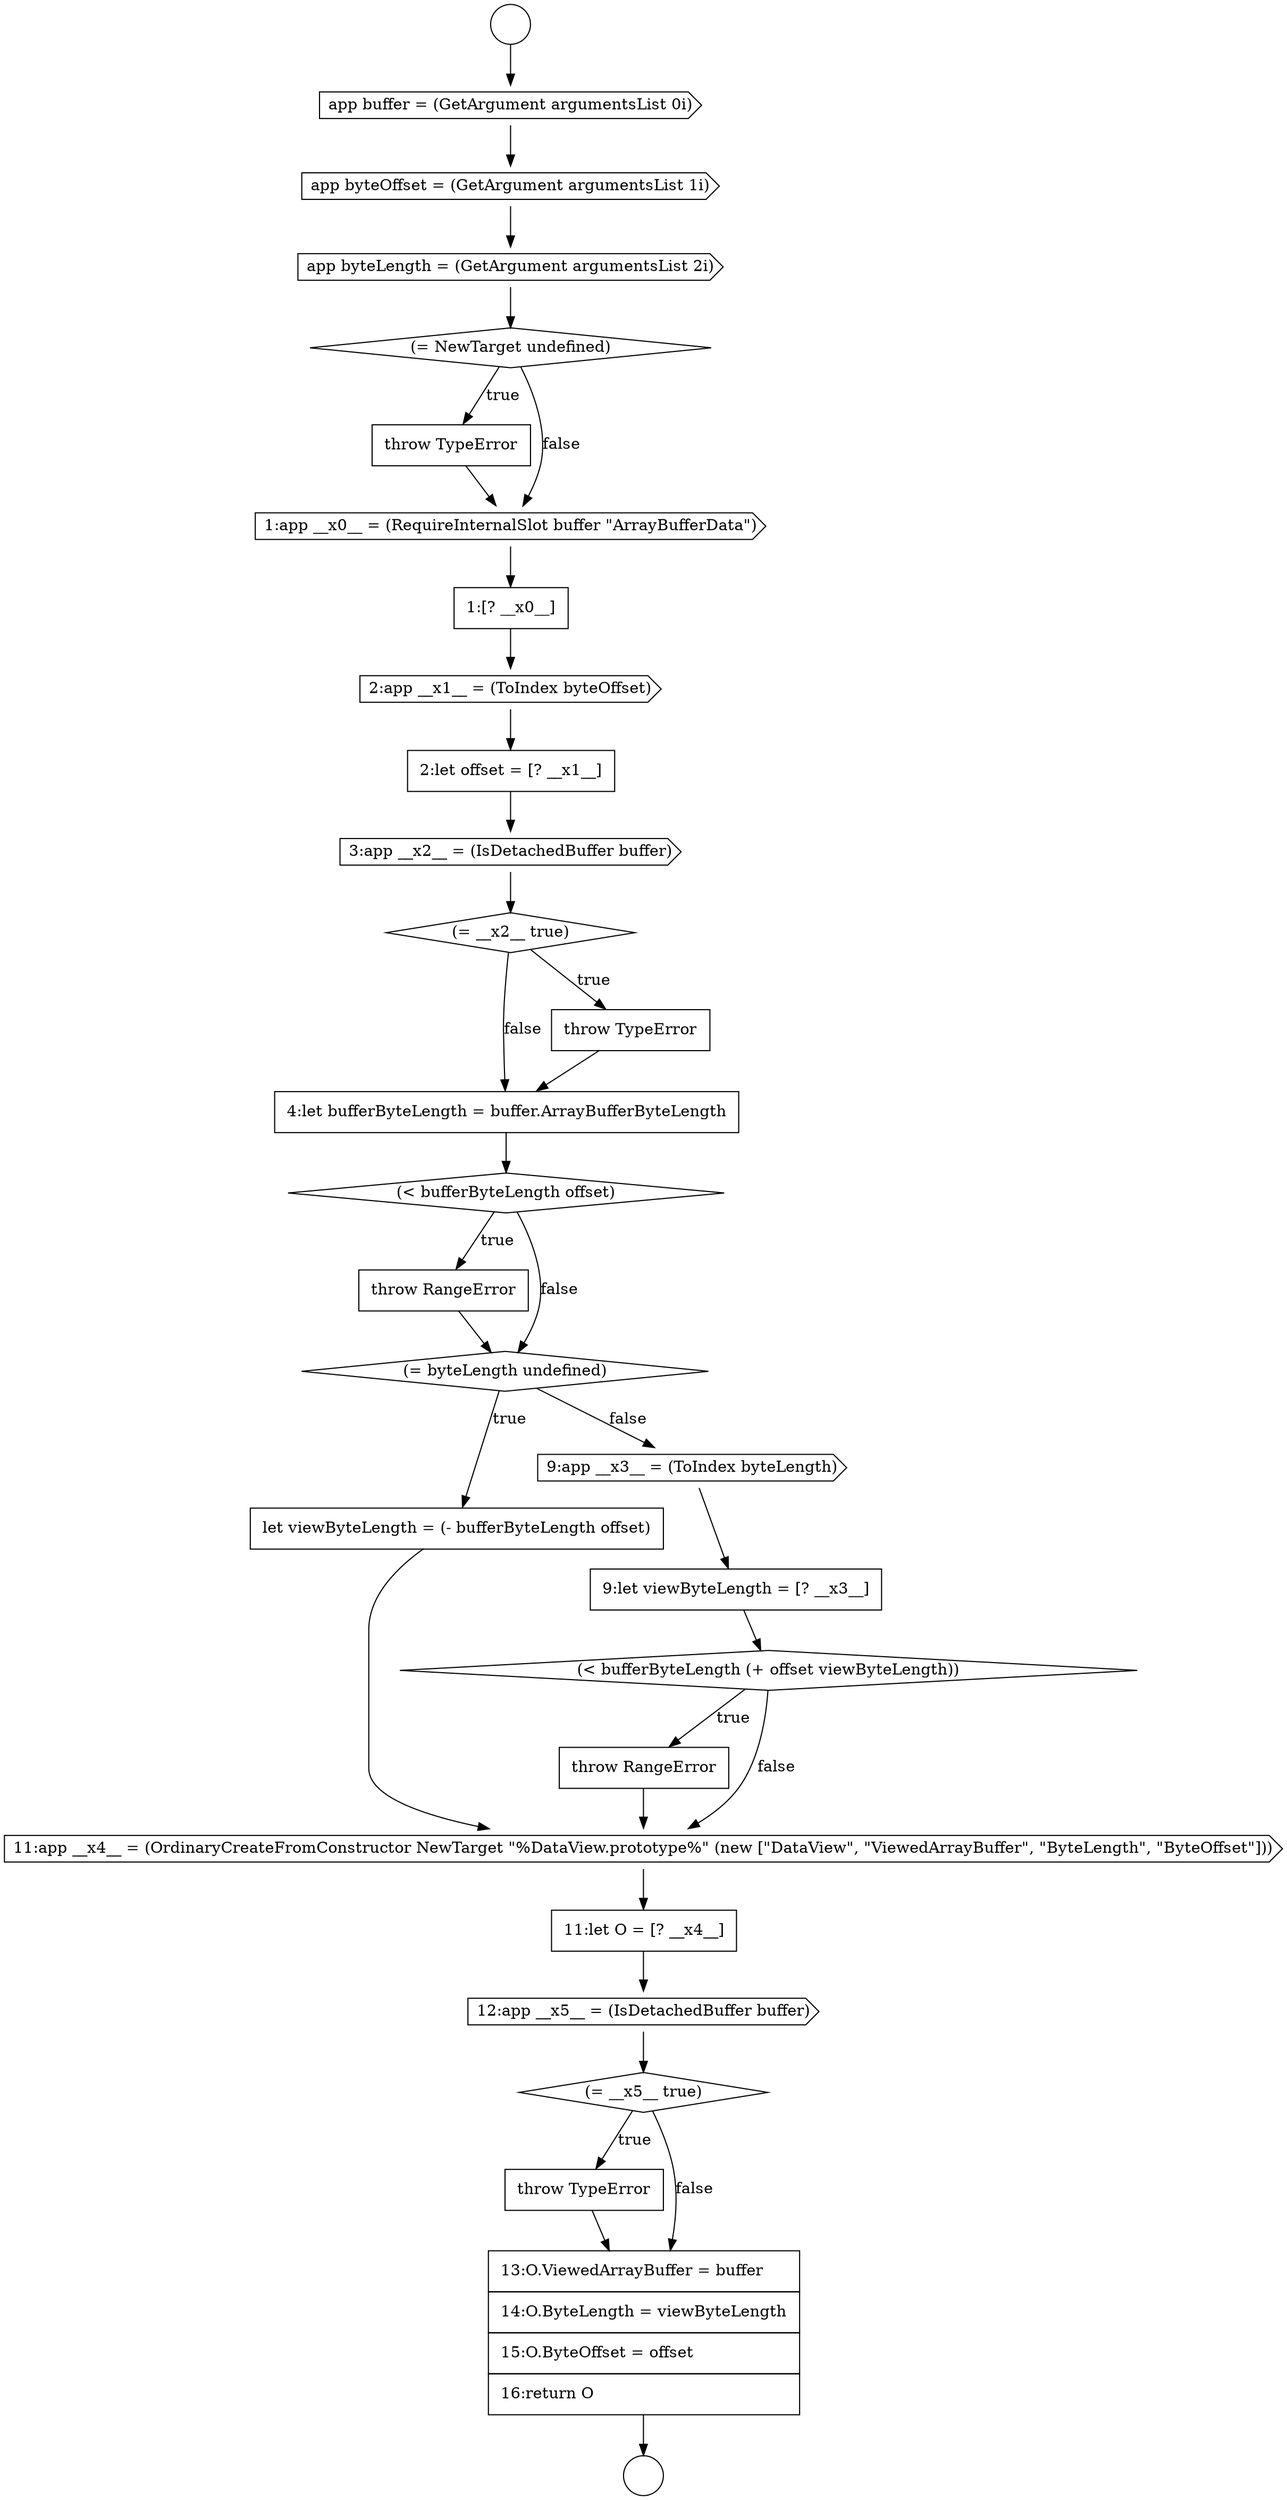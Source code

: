 digraph {
  node18107 [shape=cds, label=<<font color="black">2:app __x1__ = (ToIndex byteOffset)</font>> color="black" fillcolor="white" style=filled]
  node18120 [shape=none, margin=0, label=<<font color="black">
    <table border="0" cellborder="1" cellspacing="0" cellpadding="10">
      <tr><td align="left">throw RangeError</td></tr>
    </table>
  </font>> color="black" fillcolor="white" style=filled]
  node18104 [shape=none, margin=0, label=<<font color="black">
    <table border="0" cellborder="1" cellspacing="0" cellpadding="10">
      <tr><td align="left">throw TypeError</td></tr>
    </table>
  </font>> color="black" fillcolor="white" style=filled]
  node18116 [shape=none, margin=0, label=<<font color="black">
    <table border="0" cellborder="1" cellspacing="0" cellpadding="10">
      <tr><td align="left">let viewByteLength = (- bufferByteLength offset)</td></tr>
    </table>
  </font>> color="black" fillcolor="white" style=filled]
  node18123 [shape=cds, label=<<font color="black">12:app __x5__ = (IsDetachedBuffer buffer)</font>> color="black" fillcolor="white" style=filled]
  node18112 [shape=none, margin=0, label=<<font color="black">
    <table border="0" cellborder="1" cellspacing="0" cellpadding="10">
      <tr><td align="left">4:let bufferByteLength = buffer.ArrayBufferByteLength</td></tr>
    </table>
  </font>> color="black" fillcolor="white" style=filled]
  node18108 [shape=none, margin=0, label=<<font color="black">
    <table border="0" cellborder="1" cellspacing="0" cellpadding="10">
      <tr><td align="left">2:let offset = [? __x1__]</td></tr>
    </table>
  </font>> color="black" fillcolor="white" style=filled]
  node18100 [shape=cds, label=<<font color="black">app buffer = (GetArgument argumentsList 0i)</font>> color="black" fillcolor="white" style=filled]
  node18124 [shape=diamond, label=<<font color="black">(= __x5__ true)</font>> color="black" fillcolor="white" style=filled]
  node18105 [shape=cds, label=<<font color="black">1:app __x0__ = (RequireInternalSlot buffer &quot;ArrayBufferData&quot;)</font>> color="black" fillcolor="white" style=filled]
  node18109 [shape=cds, label=<<font color="black">3:app __x2__ = (IsDetachedBuffer buffer)</font>> color="black" fillcolor="white" style=filled]
  node18102 [shape=cds, label=<<font color="black">app byteLength = (GetArgument argumentsList 2i)</font>> color="black" fillcolor="white" style=filled]
  node18106 [shape=none, margin=0, label=<<font color="black">
    <table border="0" cellborder="1" cellspacing="0" cellpadding="10">
      <tr><td align="left">1:[? __x0__]</td></tr>
    </table>
  </font>> color="black" fillcolor="white" style=filled]
  node18122 [shape=none, margin=0, label=<<font color="black">
    <table border="0" cellborder="1" cellspacing="0" cellpadding="10">
      <tr><td align="left">11:let O = [? __x4__]</td></tr>
    </table>
  </font>> color="black" fillcolor="white" style=filled]
  node18110 [shape=diamond, label=<<font color="black">(= __x2__ true)</font>> color="black" fillcolor="white" style=filled]
  node18125 [shape=none, margin=0, label=<<font color="black">
    <table border="0" cellborder="1" cellspacing="0" cellpadding="10">
      <tr><td align="left">throw TypeError</td></tr>
    </table>
  </font>> color="black" fillcolor="white" style=filled]
  node18098 [shape=circle label=" " color="black" fillcolor="white" style=filled]
  node18101 [shape=cds, label=<<font color="black">app byteOffset = (GetArgument argumentsList 1i)</font>> color="black" fillcolor="white" style=filled]
  node18114 [shape=none, margin=0, label=<<font color="black">
    <table border="0" cellborder="1" cellspacing="0" cellpadding="10">
      <tr><td align="left">throw RangeError</td></tr>
    </table>
  </font>> color="black" fillcolor="white" style=filled]
  node18111 [shape=none, margin=0, label=<<font color="black">
    <table border="0" cellborder="1" cellspacing="0" cellpadding="10">
      <tr><td align="left">throw TypeError</td></tr>
    </table>
  </font>> color="black" fillcolor="white" style=filled]
  node18126 [shape=none, margin=0, label=<<font color="black">
    <table border="0" cellborder="1" cellspacing="0" cellpadding="10">
      <tr><td align="left">13:O.ViewedArrayBuffer = buffer</td></tr>
      <tr><td align="left">14:O.ByteLength = viewByteLength</td></tr>
      <tr><td align="left">15:O.ByteOffset = offset</td></tr>
      <tr><td align="left">16:return O</td></tr>
    </table>
  </font>> color="black" fillcolor="white" style=filled]
  node18113 [shape=diamond, label=<<font color="black">(&lt; bufferByteLength offset)</font>> color="black" fillcolor="white" style=filled]
  node18119 [shape=diamond, label=<<font color="black">(&lt; bufferByteLength (+ offset viewByteLength))</font>> color="black" fillcolor="white" style=filled]
  node18103 [shape=diamond, label=<<font color="black">(= NewTarget undefined)</font>> color="black" fillcolor="white" style=filled]
  node18118 [shape=none, margin=0, label=<<font color="black">
    <table border="0" cellborder="1" cellspacing="0" cellpadding="10">
      <tr><td align="left">9:let viewByteLength = [? __x3__]</td></tr>
    </table>
  </font>> color="black" fillcolor="white" style=filled]
  node18121 [shape=cds, label=<<font color="black">11:app __x4__ = (OrdinaryCreateFromConstructor NewTarget &quot;%DataView.prototype%&quot; (new [&quot;DataView&quot;, &quot;ViewedArrayBuffer&quot;, &quot;ByteLength&quot;, &quot;ByteOffset&quot;]))</font>> color="black" fillcolor="white" style=filled]
  node18099 [shape=circle label=" " color="black" fillcolor="white" style=filled]
  node18117 [shape=cds, label=<<font color="black">9:app __x3__ = (ToIndex byteLength)</font>> color="black" fillcolor="white" style=filled]
  node18115 [shape=diamond, label=<<font color="black">(= byteLength undefined)</font>> color="black" fillcolor="white" style=filled]
  node18114 -> node18115 [ color="black"]
  node18110 -> node18111 [label=<<font color="black">true</font>> color="black"]
  node18110 -> node18112 [label=<<font color="black">false</font>> color="black"]
  node18104 -> node18105 [ color="black"]
  node18126 -> node18099 [ color="black"]
  node18101 -> node18102 [ color="black"]
  node18098 -> node18100 [ color="black"]
  node18112 -> node18113 [ color="black"]
  node18113 -> node18114 [label=<<font color="black">true</font>> color="black"]
  node18113 -> node18115 [label=<<font color="black">false</font>> color="black"]
  node18115 -> node18116 [label=<<font color="black">true</font>> color="black"]
  node18115 -> node18117 [label=<<font color="black">false</font>> color="black"]
  node18103 -> node18104 [label=<<font color="black">true</font>> color="black"]
  node18103 -> node18105 [label=<<font color="black">false</font>> color="black"]
  node18106 -> node18107 [ color="black"]
  node18102 -> node18103 [ color="black"]
  node18119 -> node18120 [label=<<font color="black">true</font>> color="black"]
  node18119 -> node18121 [label=<<font color="black">false</font>> color="black"]
  node18100 -> node18101 [ color="black"]
  node18121 -> node18122 [ color="black"]
  node18111 -> node18112 [ color="black"]
  node18123 -> node18124 [ color="black"]
  node18105 -> node18106 [ color="black"]
  node18120 -> node18121 [ color="black"]
  node18108 -> node18109 [ color="black"]
  node18124 -> node18125 [label=<<font color="black">true</font>> color="black"]
  node18124 -> node18126 [label=<<font color="black">false</font>> color="black"]
  node18116 -> node18121 [ color="black"]
  node18125 -> node18126 [ color="black"]
  node18122 -> node18123 [ color="black"]
  node18109 -> node18110 [ color="black"]
  node18117 -> node18118 [ color="black"]
  node18118 -> node18119 [ color="black"]
  node18107 -> node18108 [ color="black"]
}
